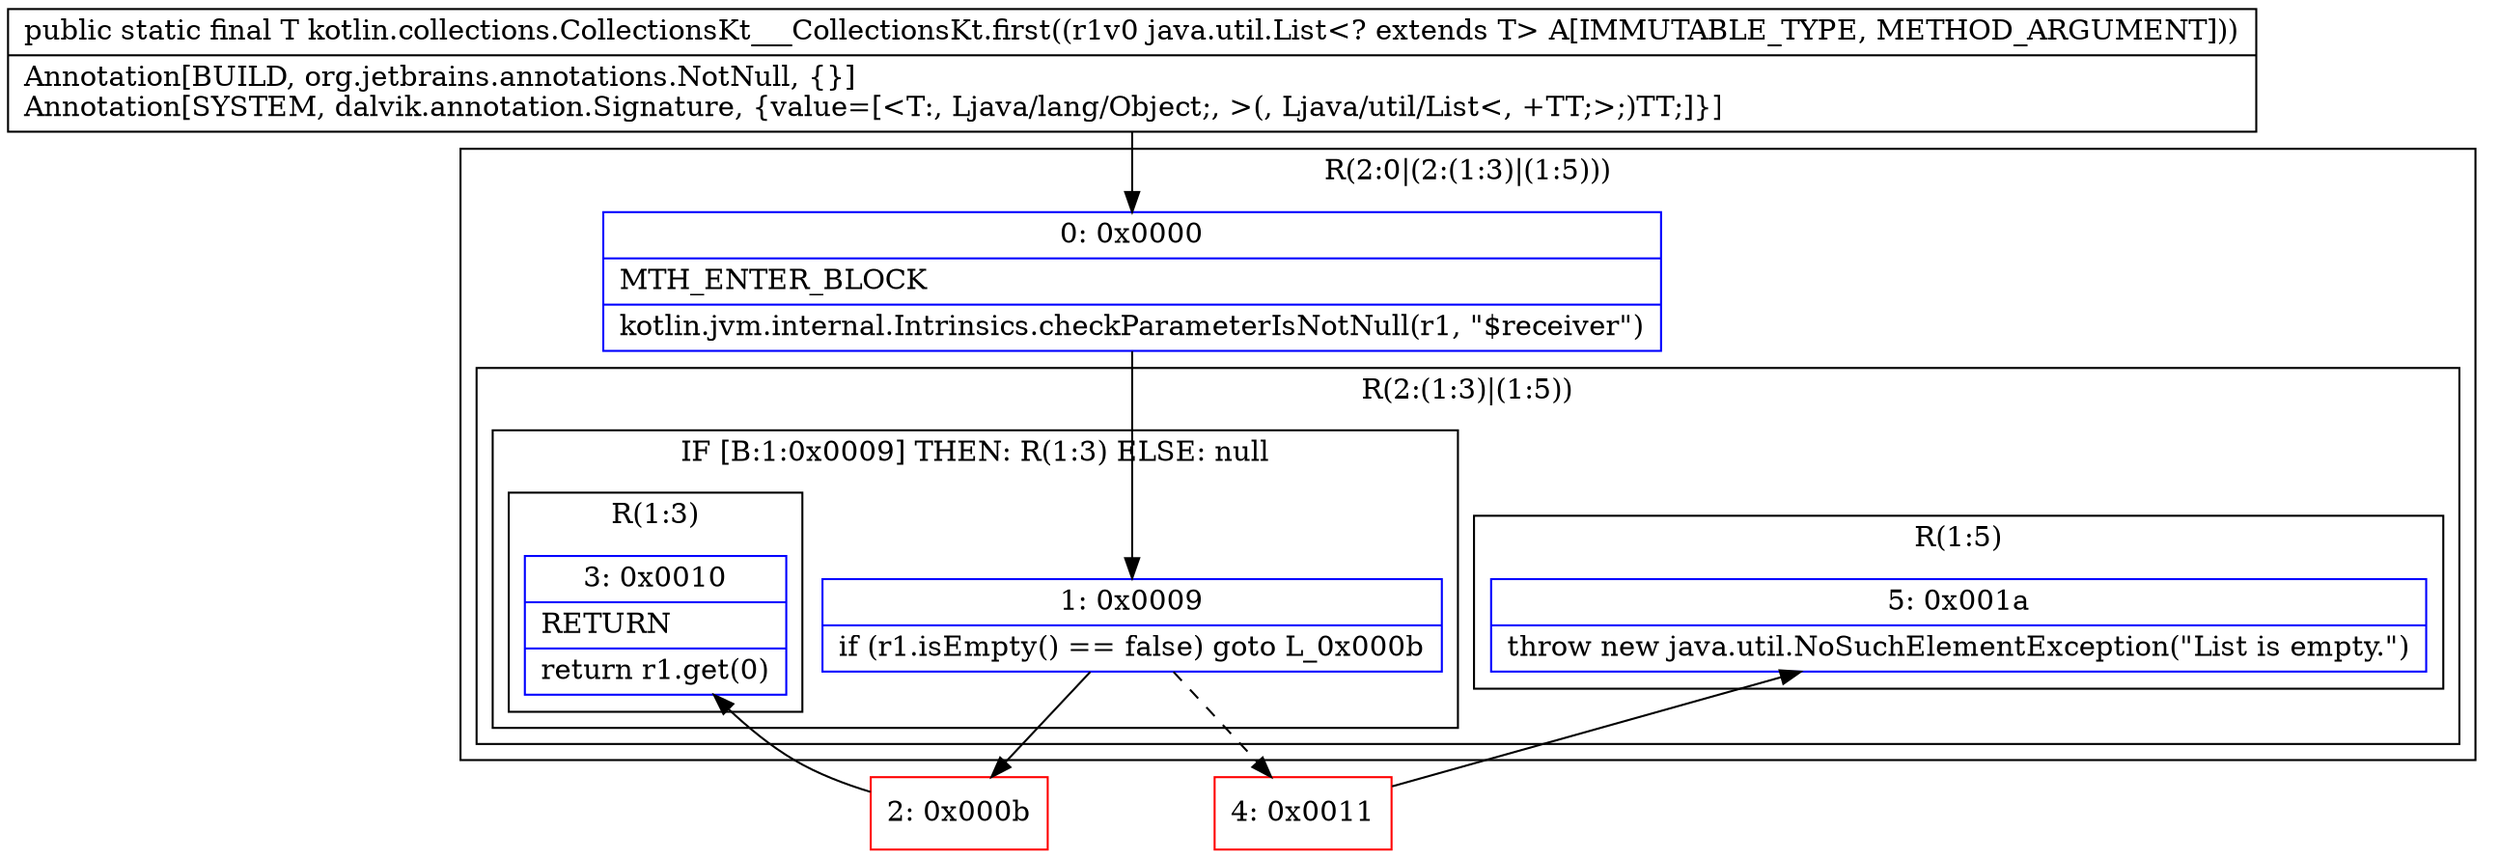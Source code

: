 digraph "CFG forkotlin.collections.CollectionsKt___CollectionsKt.first(Ljava\/util\/List;)Ljava\/lang\/Object;" {
subgraph cluster_Region_570731301 {
label = "R(2:0|(2:(1:3)|(1:5)))";
node [shape=record,color=blue];
Node_0 [shape=record,label="{0\:\ 0x0000|MTH_ENTER_BLOCK\l|kotlin.jvm.internal.Intrinsics.checkParameterIsNotNull(r1, \"$receiver\")\l}"];
subgraph cluster_Region_1745041891 {
label = "R(2:(1:3)|(1:5))";
node [shape=record,color=blue];
subgraph cluster_IfRegion_395081004 {
label = "IF [B:1:0x0009] THEN: R(1:3) ELSE: null";
node [shape=record,color=blue];
Node_1 [shape=record,label="{1\:\ 0x0009|if (r1.isEmpty() == false) goto L_0x000b\l}"];
subgraph cluster_Region_11496207 {
label = "R(1:3)";
node [shape=record,color=blue];
Node_3 [shape=record,label="{3\:\ 0x0010|RETURN\l|return r1.get(0)\l}"];
}
}
subgraph cluster_Region_133539260 {
label = "R(1:5)";
node [shape=record,color=blue];
Node_5 [shape=record,label="{5\:\ 0x001a|throw new java.util.NoSuchElementException(\"List is empty.\")\l}"];
}
}
}
Node_2 [shape=record,color=red,label="{2\:\ 0x000b}"];
Node_4 [shape=record,color=red,label="{4\:\ 0x0011}"];
MethodNode[shape=record,label="{public static final T kotlin.collections.CollectionsKt___CollectionsKt.first((r1v0 java.util.List\<? extends T\> A[IMMUTABLE_TYPE, METHOD_ARGUMENT]))  | Annotation[BUILD, org.jetbrains.annotations.NotNull, \{\}]\lAnnotation[SYSTEM, dalvik.annotation.Signature, \{value=[\<T:, Ljava\/lang\/Object;, \>(, Ljava\/util\/List\<, +TT;\>;)TT;]\}]\l}"];
MethodNode -> Node_0;
Node_0 -> Node_1;
Node_1 -> Node_2;
Node_1 -> Node_4[style=dashed];
Node_2 -> Node_3;
Node_4 -> Node_5;
}

